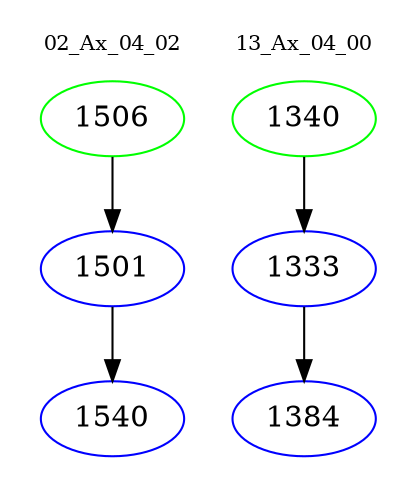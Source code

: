 digraph{
subgraph cluster_0 {
color = white
label = "02_Ax_04_02";
fontsize=10;
T0_1506 [label="1506", color="green"]
T0_1506 -> T0_1501 [color="black"]
T0_1501 [label="1501", color="blue"]
T0_1501 -> T0_1540 [color="black"]
T0_1540 [label="1540", color="blue"]
}
subgraph cluster_1 {
color = white
label = "13_Ax_04_00";
fontsize=10;
T1_1340 [label="1340", color="green"]
T1_1340 -> T1_1333 [color="black"]
T1_1333 [label="1333", color="blue"]
T1_1333 -> T1_1384 [color="black"]
T1_1384 [label="1384", color="blue"]
}
}
